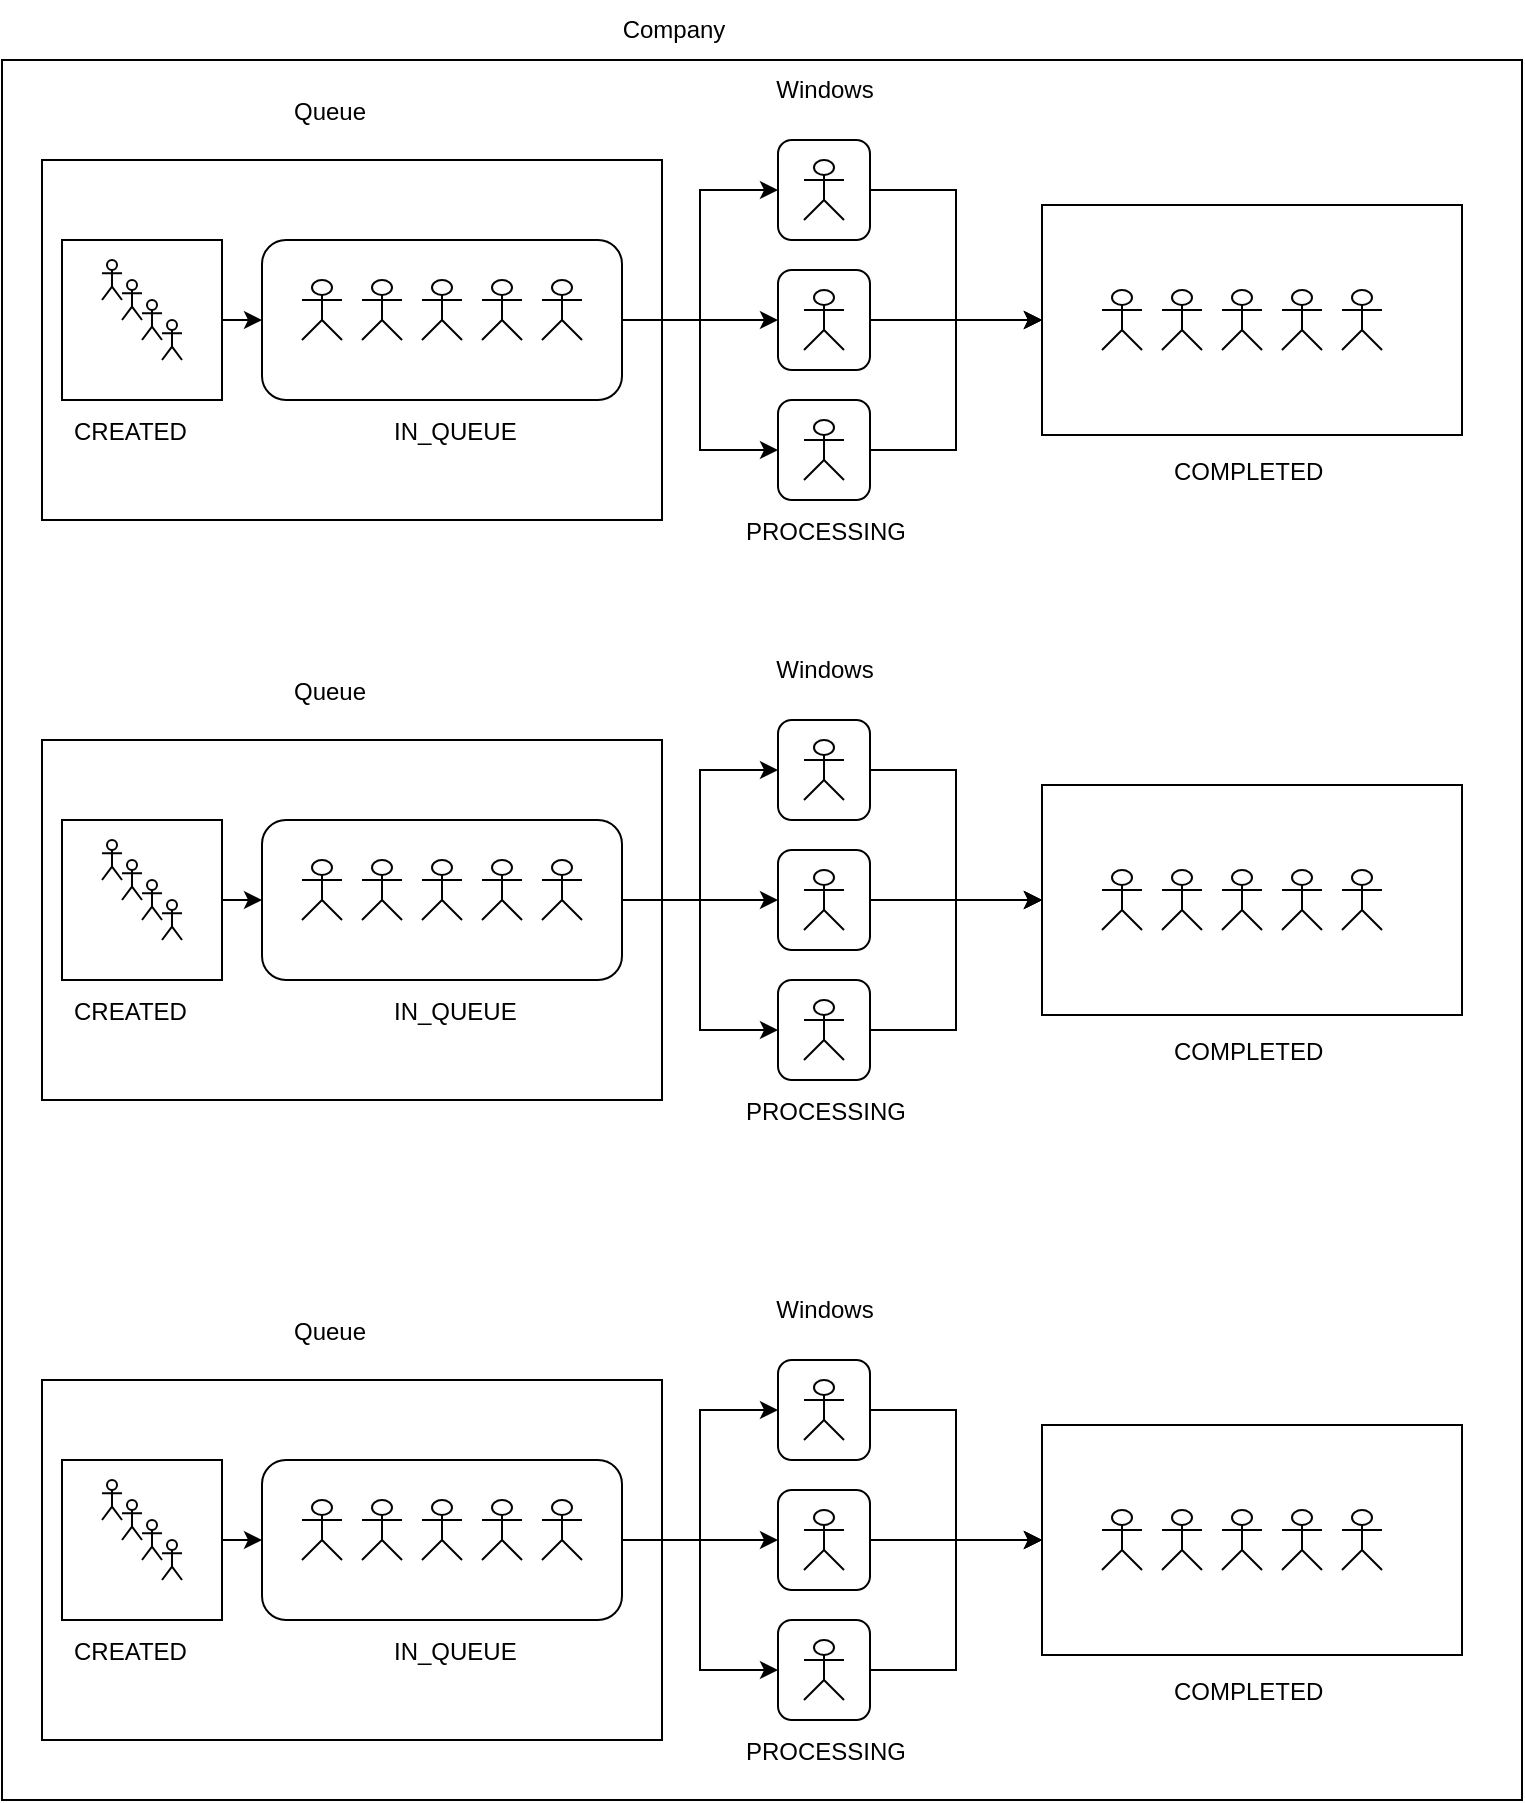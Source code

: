 <mxfile version="20.3.0" type="github">
  <diagram id="umZvzbPdtyQdPi2uITIE" name="Страница 1">
    <mxGraphModel dx="1761" dy="1155" grid="1" gridSize="10" guides="1" tooltips="1" connect="1" arrows="1" fold="1" page="1" pageScale="1" pageWidth="827" pageHeight="1169" math="0" shadow="0">
      <root>
        <mxCell id="0" />
        <mxCell id="1" parent="0" />
        <mxCell id="VulBF32NluxypMswDZE1-1" value="" style="shape=umlActor;verticalLabelPosition=bottom;verticalAlign=top;html=1;outlineConnect=0;" vertex="1" parent="1">
          <mxGeometry x="70" y="130" width="10" height="20" as="geometry" />
        </mxCell>
        <mxCell id="VulBF32NluxypMswDZE1-8" value="" style="shape=umlActor;verticalLabelPosition=bottom;verticalAlign=top;html=1;outlineConnect=0;" vertex="1" parent="1">
          <mxGeometry x="80" y="140" width="10" height="20" as="geometry" />
        </mxCell>
        <mxCell id="VulBF32NluxypMswDZE1-9" value="" style="shape=umlActor;verticalLabelPosition=bottom;verticalAlign=top;html=1;outlineConnect=0;" vertex="1" parent="1">
          <mxGeometry x="90" y="150" width="10" height="20" as="geometry" />
        </mxCell>
        <mxCell id="VulBF32NluxypMswDZE1-10" value="" style="shape=umlActor;verticalLabelPosition=bottom;verticalAlign=top;html=1;outlineConnect=0;" vertex="1" parent="1">
          <mxGeometry x="100" y="160" width="10" height="20" as="geometry" />
        </mxCell>
        <mxCell id="VulBF32NluxypMswDZE1-14" value="CREATED" style="text;strokeColor=none;fillColor=none;align=left;verticalAlign=middle;spacingLeft=4;spacingRight=4;overflow=hidden;points=[[0,0.5],[1,0.5]];portConstraint=eastwest;rotatable=0;" vertex="1" parent="1">
          <mxGeometry x="50" y="200" width="80" height="30" as="geometry" />
        </mxCell>
        <mxCell id="VulBF32NluxypMswDZE1-24" style="edgeStyle=orthogonalEdgeStyle;rounded=0;orthogonalLoop=1;jettySize=auto;html=1;exitX=1;exitY=0.5;exitDx=0;exitDy=0;entryX=0;entryY=0.5;entryDx=0;entryDy=0;" edge="1" parent="1" source="VulBF32NluxypMswDZE1-15" target="VulBF32NluxypMswDZE1-16">
          <mxGeometry relative="1" as="geometry" />
        </mxCell>
        <mxCell id="VulBF32NluxypMswDZE1-15" value="" style="whiteSpace=wrap;html=1;aspect=fixed;fillColor=none;" vertex="1" parent="1">
          <mxGeometry x="50" y="120" width="80" height="80" as="geometry" />
        </mxCell>
        <mxCell id="VulBF32NluxypMswDZE1-34" style="edgeStyle=orthogonalEdgeStyle;rounded=0;orthogonalLoop=1;jettySize=auto;html=1;exitX=1;exitY=0.5;exitDx=0;exitDy=0;entryX=0;entryY=0.5;entryDx=0;entryDy=0;" edge="1" parent="1" source="VulBF32NluxypMswDZE1-16" target="VulBF32NluxypMswDZE1-25">
          <mxGeometry relative="1" as="geometry" />
        </mxCell>
        <mxCell id="VulBF32NluxypMswDZE1-35" style="edgeStyle=orthogonalEdgeStyle;rounded=0;orthogonalLoop=1;jettySize=auto;html=1;exitX=1;exitY=0.5;exitDx=0;exitDy=0;entryX=0;entryY=0.5;entryDx=0;entryDy=0;" edge="1" parent="1" source="VulBF32NluxypMswDZE1-16" target="VulBF32NluxypMswDZE1-30">
          <mxGeometry relative="1" as="geometry" />
        </mxCell>
        <mxCell id="VulBF32NluxypMswDZE1-36" style="edgeStyle=orthogonalEdgeStyle;rounded=0;orthogonalLoop=1;jettySize=auto;html=1;exitX=1;exitY=0.5;exitDx=0;exitDy=0;entryX=0;entryY=0.5;entryDx=0;entryDy=0;" edge="1" parent="1" source="VulBF32NluxypMswDZE1-16" target="VulBF32NluxypMswDZE1-32">
          <mxGeometry relative="1" as="geometry" />
        </mxCell>
        <mxCell id="VulBF32NluxypMswDZE1-16" value="" style="rounded=1;whiteSpace=wrap;html=1;fillColor=none;" vertex="1" parent="1">
          <mxGeometry x="150" y="120" width="180" height="80" as="geometry" />
        </mxCell>
        <mxCell id="VulBF32NluxypMswDZE1-17" value="IN_QUEUE" style="text;strokeColor=none;fillColor=none;align=left;verticalAlign=middle;spacingLeft=4;spacingRight=4;overflow=hidden;points=[[0,0.5],[1,0.5]];portConstraint=eastwest;rotatable=0;" vertex="1" parent="1">
          <mxGeometry x="210" y="200" width="80" height="30" as="geometry" />
        </mxCell>
        <mxCell id="VulBF32NluxypMswDZE1-18" value="" style="shape=umlActor;verticalLabelPosition=bottom;verticalAlign=top;html=1;outlineConnect=0;fillColor=none;" vertex="1" parent="1">
          <mxGeometry x="170" y="140" width="20" height="30" as="geometry" />
        </mxCell>
        <mxCell id="VulBF32NluxypMswDZE1-20" value="" style="shape=umlActor;verticalLabelPosition=bottom;verticalAlign=top;html=1;outlineConnect=0;fillColor=none;" vertex="1" parent="1">
          <mxGeometry x="200" y="140" width="20" height="30" as="geometry" />
        </mxCell>
        <mxCell id="VulBF32NluxypMswDZE1-21" value="" style="shape=umlActor;verticalLabelPosition=bottom;verticalAlign=top;html=1;outlineConnect=0;fillColor=none;" vertex="1" parent="1">
          <mxGeometry x="230" y="140" width="20" height="30" as="geometry" />
        </mxCell>
        <mxCell id="VulBF32NluxypMswDZE1-22" value="" style="shape=umlActor;verticalLabelPosition=bottom;verticalAlign=top;html=1;outlineConnect=0;fillColor=none;" vertex="1" parent="1">
          <mxGeometry x="260" y="140" width="20" height="30" as="geometry" />
        </mxCell>
        <mxCell id="VulBF32NluxypMswDZE1-23" value="" style="shape=umlActor;verticalLabelPosition=bottom;verticalAlign=top;html=1;outlineConnect=0;fillColor=none;" vertex="1" parent="1">
          <mxGeometry x="290" y="140" width="20" height="30" as="geometry" />
        </mxCell>
        <mxCell id="VulBF32NluxypMswDZE1-46" style="edgeStyle=orthogonalEdgeStyle;rounded=0;orthogonalLoop=1;jettySize=auto;html=1;exitX=1;exitY=0.5;exitDx=0;exitDy=0;entryX=0;entryY=0.5;entryDx=0;entryDy=0;" edge="1" parent="1" source="VulBF32NluxypMswDZE1-25" target="VulBF32NluxypMswDZE1-43">
          <mxGeometry relative="1" as="geometry" />
        </mxCell>
        <mxCell id="VulBF32NluxypMswDZE1-25" value="" style="rounded=1;whiteSpace=wrap;html=1;fillColor=none;" vertex="1" parent="1">
          <mxGeometry x="408" y="70" width="46" height="50" as="geometry" />
        </mxCell>
        <mxCell id="VulBF32NluxypMswDZE1-28" value="Windows" style="text;html=1;strokeColor=none;fillColor=none;align=center;verticalAlign=middle;whiteSpace=wrap;rounded=0;" vertex="1" parent="1">
          <mxGeometry x="401.5" y="30" width="59" height="30" as="geometry" />
        </mxCell>
        <mxCell id="VulBF32NluxypMswDZE1-29" value="" style="shape=umlActor;verticalLabelPosition=bottom;verticalAlign=top;html=1;outlineConnect=0;fillColor=none;" vertex="1" parent="1">
          <mxGeometry x="421" y="80" width="20" height="30" as="geometry" />
        </mxCell>
        <mxCell id="VulBF32NluxypMswDZE1-45" style="edgeStyle=orthogonalEdgeStyle;rounded=0;orthogonalLoop=1;jettySize=auto;html=1;exitX=1;exitY=0.5;exitDx=0;exitDy=0;entryX=0;entryY=0.5;entryDx=0;entryDy=0;" edge="1" parent="1" source="VulBF32NluxypMswDZE1-30" target="VulBF32NluxypMswDZE1-43">
          <mxGeometry relative="1" as="geometry" />
        </mxCell>
        <mxCell id="VulBF32NluxypMswDZE1-30" value="" style="rounded=1;whiteSpace=wrap;html=1;fillColor=none;" vertex="1" parent="1">
          <mxGeometry x="408" y="135" width="46" height="50" as="geometry" />
        </mxCell>
        <mxCell id="VulBF32NluxypMswDZE1-31" value="" style="shape=umlActor;verticalLabelPosition=bottom;verticalAlign=top;html=1;outlineConnect=0;fillColor=none;" vertex="1" parent="1">
          <mxGeometry x="421" y="145" width="20" height="30" as="geometry" />
        </mxCell>
        <mxCell id="VulBF32NluxypMswDZE1-47" style="edgeStyle=orthogonalEdgeStyle;rounded=0;orthogonalLoop=1;jettySize=auto;html=1;exitX=1;exitY=0.5;exitDx=0;exitDy=0;entryX=0;entryY=0.5;entryDx=0;entryDy=0;" edge="1" parent="1" source="VulBF32NluxypMswDZE1-32" target="VulBF32NluxypMswDZE1-43">
          <mxGeometry relative="1" as="geometry" />
        </mxCell>
        <mxCell id="VulBF32NluxypMswDZE1-32" value="" style="rounded=1;whiteSpace=wrap;html=1;fillColor=none;" vertex="1" parent="1">
          <mxGeometry x="408" y="200" width="46" height="50" as="geometry" />
        </mxCell>
        <mxCell id="VulBF32NluxypMswDZE1-33" value="" style="shape=umlActor;verticalLabelPosition=bottom;verticalAlign=top;html=1;outlineConnect=0;fillColor=none;" vertex="1" parent="1">
          <mxGeometry x="421" y="210" width="20" height="30" as="geometry" />
        </mxCell>
        <mxCell id="VulBF32NluxypMswDZE1-38" value="" style="shape=umlActor;verticalLabelPosition=bottom;verticalAlign=top;html=1;outlineConnect=0;fillColor=none;" vertex="1" parent="1">
          <mxGeometry x="570" y="145" width="20" height="30" as="geometry" />
        </mxCell>
        <mxCell id="VulBF32NluxypMswDZE1-39" value="" style="shape=umlActor;verticalLabelPosition=bottom;verticalAlign=top;html=1;outlineConnect=0;fillColor=none;" vertex="1" parent="1">
          <mxGeometry x="600" y="145" width="20" height="30" as="geometry" />
        </mxCell>
        <mxCell id="VulBF32NluxypMswDZE1-40" value="" style="shape=umlActor;verticalLabelPosition=bottom;verticalAlign=top;html=1;outlineConnect=0;fillColor=none;" vertex="1" parent="1">
          <mxGeometry x="630" y="145" width="20" height="30" as="geometry" />
        </mxCell>
        <mxCell id="VulBF32NluxypMswDZE1-41" value="" style="shape=umlActor;verticalLabelPosition=bottom;verticalAlign=top;html=1;outlineConnect=0;fillColor=none;" vertex="1" parent="1">
          <mxGeometry x="660" y="145" width="20" height="30" as="geometry" />
        </mxCell>
        <mxCell id="VulBF32NluxypMswDZE1-42" value="" style="shape=umlActor;verticalLabelPosition=bottom;verticalAlign=top;html=1;outlineConnect=0;fillColor=none;" vertex="1" parent="1">
          <mxGeometry x="690" y="145" width="20" height="30" as="geometry" />
        </mxCell>
        <mxCell id="VulBF32NluxypMswDZE1-43" value="" style="rounded=0;whiteSpace=wrap;html=1;fillColor=none;" vertex="1" parent="1">
          <mxGeometry x="540" y="102.5" width="210" height="115" as="geometry" />
        </mxCell>
        <mxCell id="VulBF32NluxypMswDZE1-44" value="COMPLETED" style="text;strokeColor=none;fillColor=none;align=left;verticalAlign=middle;spacingLeft=4;spacingRight=4;overflow=hidden;points=[[0,0.5],[1,0.5]];portConstraint=eastwest;rotatable=0;" vertex="1" parent="1">
          <mxGeometry x="600" y="220" width="90" height="30" as="geometry" />
        </mxCell>
        <mxCell id="VulBF32NluxypMswDZE1-48" value="PROCESSING" style="text;strokeColor=none;fillColor=none;align=left;verticalAlign=middle;spacingLeft=4;spacingRight=4;overflow=hidden;points=[[0,0.5],[1,0.5]];portConstraint=eastwest;rotatable=0;" vertex="1" parent="1">
          <mxGeometry x="386" y="250" width="90" height="30" as="geometry" />
        </mxCell>
        <mxCell id="VulBF32NluxypMswDZE1-49" value="" style="rounded=0;whiteSpace=wrap;html=1;fillColor=none;" vertex="1" parent="1">
          <mxGeometry x="40" y="80" width="310" height="180" as="geometry" />
        </mxCell>
        <mxCell id="VulBF32NluxypMswDZE1-50" value="Queue" style="text;strokeColor=none;fillColor=none;align=left;verticalAlign=middle;spacingLeft=4;spacingRight=4;overflow=hidden;points=[[0,0.5],[1,0.5]];portConstraint=eastwest;rotatable=0;" vertex="1" parent="1">
          <mxGeometry x="160" y="40" width="90" height="30" as="geometry" />
        </mxCell>
        <mxCell id="VulBF32NluxypMswDZE1-88" value="" style="shape=umlActor;verticalLabelPosition=bottom;verticalAlign=top;html=1;outlineConnect=0;" vertex="1" parent="1">
          <mxGeometry x="70" y="420" width="10" height="20" as="geometry" />
        </mxCell>
        <mxCell id="VulBF32NluxypMswDZE1-89" value="" style="shape=umlActor;verticalLabelPosition=bottom;verticalAlign=top;html=1;outlineConnect=0;" vertex="1" parent="1">
          <mxGeometry x="80" y="430" width="10" height="20" as="geometry" />
        </mxCell>
        <mxCell id="VulBF32NluxypMswDZE1-90" value="" style="shape=umlActor;verticalLabelPosition=bottom;verticalAlign=top;html=1;outlineConnect=0;" vertex="1" parent="1">
          <mxGeometry x="90" y="440" width="10" height="20" as="geometry" />
        </mxCell>
        <mxCell id="VulBF32NluxypMswDZE1-91" value="" style="shape=umlActor;verticalLabelPosition=bottom;verticalAlign=top;html=1;outlineConnect=0;" vertex="1" parent="1">
          <mxGeometry x="100" y="450" width="10" height="20" as="geometry" />
        </mxCell>
        <mxCell id="VulBF32NluxypMswDZE1-92" value="CREATED" style="text;strokeColor=none;fillColor=none;align=left;verticalAlign=middle;spacingLeft=4;spacingRight=4;overflow=hidden;points=[[0,0.5],[1,0.5]];portConstraint=eastwest;rotatable=0;" vertex="1" parent="1">
          <mxGeometry x="50" y="490" width="80" height="30" as="geometry" />
        </mxCell>
        <mxCell id="VulBF32NluxypMswDZE1-93" style="edgeStyle=orthogonalEdgeStyle;rounded=0;orthogonalLoop=1;jettySize=auto;html=1;exitX=1;exitY=0.5;exitDx=0;exitDy=0;entryX=0;entryY=0.5;entryDx=0;entryDy=0;" edge="1" parent="1" source="VulBF32NluxypMswDZE1-94" target="VulBF32NluxypMswDZE1-98">
          <mxGeometry relative="1" as="geometry" />
        </mxCell>
        <mxCell id="VulBF32NluxypMswDZE1-94" value="" style="whiteSpace=wrap;html=1;aspect=fixed;fillColor=none;" vertex="1" parent="1">
          <mxGeometry x="50" y="410" width="80" height="80" as="geometry" />
        </mxCell>
        <mxCell id="VulBF32NluxypMswDZE1-95" style="edgeStyle=orthogonalEdgeStyle;rounded=0;orthogonalLoop=1;jettySize=auto;html=1;exitX=1;exitY=0.5;exitDx=0;exitDy=0;entryX=0;entryY=0.5;entryDx=0;entryDy=0;" edge="1" parent="1" source="VulBF32NluxypMswDZE1-98" target="VulBF32NluxypMswDZE1-106">
          <mxGeometry relative="1" as="geometry" />
        </mxCell>
        <mxCell id="VulBF32NluxypMswDZE1-96" style="edgeStyle=orthogonalEdgeStyle;rounded=0;orthogonalLoop=1;jettySize=auto;html=1;exitX=1;exitY=0.5;exitDx=0;exitDy=0;entryX=0;entryY=0.5;entryDx=0;entryDy=0;" edge="1" parent="1" source="VulBF32NluxypMswDZE1-98" target="VulBF32NluxypMswDZE1-110">
          <mxGeometry relative="1" as="geometry" />
        </mxCell>
        <mxCell id="VulBF32NluxypMswDZE1-97" style="edgeStyle=orthogonalEdgeStyle;rounded=0;orthogonalLoop=1;jettySize=auto;html=1;exitX=1;exitY=0.5;exitDx=0;exitDy=0;entryX=0;entryY=0.5;entryDx=0;entryDy=0;" edge="1" parent="1" source="VulBF32NluxypMswDZE1-98" target="VulBF32NluxypMswDZE1-113">
          <mxGeometry relative="1" as="geometry" />
        </mxCell>
        <mxCell id="VulBF32NluxypMswDZE1-98" value="" style="rounded=1;whiteSpace=wrap;html=1;fillColor=none;" vertex="1" parent="1">
          <mxGeometry x="150" y="410" width="180" height="80" as="geometry" />
        </mxCell>
        <mxCell id="VulBF32NluxypMswDZE1-99" value="IN_QUEUE" style="text;strokeColor=none;fillColor=none;align=left;verticalAlign=middle;spacingLeft=4;spacingRight=4;overflow=hidden;points=[[0,0.5],[1,0.5]];portConstraint=eastwest;rotatable=0;" vertex="1" parent="1">
          <mxGeometry x="210" y="490" width="80" height="30" as="geometry" />
        </mxCell>
        <mxCell id="VulBF32NluxypMswDZE1-100" value="" style="shape=umlActor;verticalLabelPosition=bottom;verticalAlign=top;html=1;outlineConnect=0;fillColor=none;" vertex="1" parent="1">
          <mxGeometry x="170" y="430" width="20" height="30" as="geometry" />
        </mxCell>
        <mxCell id="VulBF32NluxypMswDZE1-101" value="" style="shape=umlActor;verticalLabelPosition=bottom;verticalAlign=top;html=1;outlineConnect=0;fillColor=none;" vertex="1" parent="1">
          <mxGeometry x="200" y="430" width="20" height="30" as="geometry" />
        </mxCell>
        <mxCell id="VulBF32NluxypMswDZE1-102" value="" style="shape=umlActor;verticalLabelPosition=bottom;verticalAlign=top;html=1;outlineConnect=0;fillColor=none;" vertex="1" parent="1">
          <mxGeometry x="230" y="430" width="20" height="30" as="geometry" />
        </mxCell>
        <mxCell id="VulBF32NluxypMswDZE1-103" value="" style="shape=umlActor;verticalLabelPosition=bottom;verticalAlign=top;html=1;outlineConnect=0;fillColor=none;" vertex="1" parent="1">
          <mxGeometry x="260" y="430" width="20" height="30" as="geometry" />
        </mxCell>
        <mxCell id="VulBF32NluxypMswDZE1-104" value="" style="shape=umlActor;verticalLabelPosition=bottom;verticalAlign=top;html=1;outlineConnect=0;fillColor=none;" vertex="1" parent="1">
          <mxGeometry x="290" y="430" width="20" height="30" as="geometry" />
        </mxCell>
        <mxCell id="VulBF32NluxypMswDZE1-105" style="edgeStyle=orthogonalEdgeStyle;rounded=0;orthogonalLoop=1;jettySize=auto;html=1;exitX=1;exitY=0.5;exitDx=0;exitDy=0;entryX=0;entryY=0.5;entryDx=0;entryDy=0;" edge="1" parent="1" source="VulBF32NluxypMswDZE1-106" target="VulBF32NluxypMswDZE1-120">
          <mxGeometry relative="1" as="geometry" />
        </mxCell>
        <mxCell id="VulBF32NluxypMswDZE1-106" value="" style="rounded=1;whiteSpace=wrap;html=1;fillColor=none;" vertex="1" parent="1">
          <mxGeometry x="408" y="360" width="46" height="50" as="geometry" />
        </mxCell>
        <mxCell id="VulBF32NluxypMswDZE1-107" value="Windows" style="text;html=1;strokeColor=none;fillColor=none;align=center;verticalAlign=middle;whiteSpace=wrap;rounded=0;" vertex="1" parent="1">
          <mxGeometry x="401.5" y="320" width="59" height="30" as="geometry" />
        </mxCell>
        <mxCell id="VulBF32NluxypMswDZE1-108" value="" style="shape=umlActor;verticalLabelPosition=bottom;verticalAlign=top;html=1;outlineConnect=0;fillColor=none;" vertex="1" parent="1">
          <mxGeometry x="421" y="370" width="20" height="30" as="geometry" />
        </mxCell>
        <mxCell id="VulBF32NluxypMswDZE1-109" style="edgeStyle=orthogonalEdgeStyle;rounded=0;orthogonalLoop=1;jettySize=auto;html=1;exitX=1;exitY=0.5;exitDx=0;exitDy=0;entryX=0;entryY=0.5;entryDx=0;entryDy=0;" edge="1" parent="1" source="VulBF32NluxypMswDZE1-110" target="VulBF32NluxypMswDZE1-120">
          <mxGeometry relative="1" as="geometry" />
        </mxCell>
        <mxCell id="VulBF32NluxypMswDZE1-110" value="" style="rounded=1;whiteSpace=wrap;html=1;fillColor=none;" vertex="1" parent="1">
          <mxGeometry x="408" y="425" width="46" height="50" as="geometry" />
        </mxCell>
        <mxCell id="VulBF32NluxypMswDZE1-111" value="" style="shape=umlActor;verticalLabelPosition=bottom;verticalAlign=top;html=1;outlineConnect=0;fillColor=none;" vertex="1" parent="1">
          <mxGeometry x="421" y="435" width="20" height="30" as="geometry" />
        </mxCell>
        <mxCell id="VulBF32NluxypMswDZE1-112" style="edgeStyle=orthogonalEdgeStyle;rounded=0;orthogonalLoop=1;jettySize=auto;html=1;exitX=1;exitY=0.5;exitDx=0;exitDy=0;entryX=0;entryY=0.5;entryDx=0;entryDy=0;" edge="1" parent="1" source="VulBF32NluxypMswDZE1-113" target="VulBF32NluxypMswDZE1-120">
          <mxGeometry relative="1" as="geometry" />
        </mxCell>
        <mxCell id="VulBF32NluxypMswDZE1-113" value="" style="rounded=1;whiteSpace=wrap;html=1;fillColor=none;" vertex="1" parent="1">
          <mxGeometry x="408" y="490" width="46" height="50" as="geometry" />
        </mxCell>
        <mxCell id="VulBF32NluxypMswDZE1-114" value="" style="shape=umlActor;verticalLabelPosition=bottom;verticalAlign=top;html=1;outlineConnect=0;fillColor=none;" vertex="1" parent="1">
          <mxGeometry x="421" y="500" width="20" height="30" as="geometry" />
        </mxCell>
        <mxCell id="VulBF32NluxypMswDZE1-115" value="" style="shape=umlActor;verticalLabelPosition=bottom;verticalAlign=top;html=1;outlineConnect=0;fillColor=none;" vertex="1" parent="1">
          <mxGeometry x="570" y="435" width="20" height="30" as="geometry" />
        </mxCell>
        <mxCell id="VulBF32NluxypMswDZE1-116" value="" style="shape=umlActor;verticalLabelPosition=bottom;verticalAlign=top;html=1;outlineConnect=0;fillColor=none;" vertex="1" parent="1">
          <mxGeometry x="600" y="435" width="20" height="30" as="geometry" />
        </mxCell>
        <mxCell id="VulBF32NluxypMswDZE1-117" value="" style="shape=umlActor;verticalLabelPosition=bottom;verticalAlign=top;html=1;outlineConnect=0;fillColor=none;" vertex="1" parent="1">
          <mxGeometry x="630" y="435" width="20" height="30" as="geometry" />
        </mxCell>
        <mxCell id="VulBF32NluxypMswDZE1-118" value="" style="shape=umlActor;verticalLabelPosition=bottom;verticalAlign=top;html=1;outlineConnect=0;fillColor=none;" vertex="1" parent="1">
          <mxGeometry x="660" y="435" width="20" height="30" as="geometry" />
        </mxCell>
        <mxCell id="VulBF32NluxypMswDZE1-119" value="" style="shape=umlActor;verticalLabelPosition=bottom;verticalAlign=top;html=1;outlineConnect=0;fillColor=none;" vertex="1" parent="1">
          <mxGeometry x="690" y="435" width="20" height="30" as="geometry" />
        </mxCell>
        <mxCell id="VulBF32NluxypMswDZE1-120" value="" style="rounded=0;whiteSpace=wrap;html=1;fillColor=none;" vertex="1" parent="1">
          <mxGeometry x="540" y="392.5" width="210" height="115" as="geometry" />
        </mxCell>
        <mxCell id="VulBF32NluxypMswDZE1-121" value="COMPLETED" style="text;strokeColor=none;fillColor=none;align=left;verticalAlign=middle;spacingLeft=4;spacingRight=4;overflow=hidden;points=[[0,0.5],[1,0.5]];portConstraint=eastwest;rotatable=0;" vertex="1" parent="1">
          <mxGeometry x="600" y="510" width="90" height="30" as="geometry" />
        </mxCell>
        <mxCell id="VulBF32NluxypMswDZE1-122" value="PROCESSING" style="text;strokeColor=none;fillColor=none;align=left;verticalAlign=middle;spacingLeft=4;spacingRight=4;overflow=hidden;points=[[0,0.5],[1,0.5]];portConstraint=eastwest;rotatable=0;" vertex="1" parent="1">
          <mxGeometry x="386" y="540" width="90" height="30" as="geometry" />
        </mxCell>
        <mxCell id="VulBF32NluxypMswDZE1-123" value="" style="rounded=0;whiteSpace=wrap;html=1;fillColor=none;" vertex="1" parent="1">
          <mxGeometry x="40" y="370" width="310" height="180" as="geometry" />
        </mxCell>
        <mxCell id="VulBF32NluxypMswDZE1-124" value="Queue" style="text;strokeColor=none;fillColor=none;align=left;verticalAlign=middle;spacingLeft=4;spacingRight=4;overflow=hidden;points=[[0,0.5],[1,0.5]];portConstraint=eastwest;rotatable=0;" vertex="1" parent="1">
          <mxGeometry x="160" y="330" width="90" height="30" as="geometry" />
        </mxCell>
        <mxCell id="VulBF32NluxypMswDZE1-125" value="" style="shape=umlActor;verticalLabelPosition=bottom;verticalAlign=top;html=1;outlineConnect=0;" vertex="1" parent="1">
          <mxGeometry x="70" y="740" width="10" height="20" as="geometry" />
        </mxCell>
        <mxCell id="VulBF32NluxypMswDZE1-126" value="" style="shape=umlActor;verticalLabelPosition=bottom;verticalAlign=top;html=1;outlineConnect=0;" vertex="1" parent="1">
          <mxGeometry x="80" y="750" width="10" height="20" as="geometry" />
        </mxCell>
        <mxCell id="VulBF32NluxypMswDZE1-127" value="" style="shape=umlActor;verticalLabelPosition=bottom;verticalAlign=top;html=1;outlineConnect=0;" vertex="1" parent="1">
          <mxGeometry x="90" y="760" width="10" height="20" as="geometry" />
        </mxCell>
        <mxCell id="VulBF32NluxypMswDZE1-128" value="" style="shape=umlActor;verticalLabelPosition=bottom;verticalAlign=top;html=1;outlineConnect=0;" vertex="1" parent="1">
          <mxGeometry x="100" y="770" width="10" height="20" as="geometry" />
        </mxCell>
        <mxCell id="VulBF32NluxypMswDZE1-129" value="CREATED" style="text;strokeColor=none;fillColor=none;align=left;verticalAlign=middle;spacingLeft=4;spacingRight=4;overflow=hidden;points=[[0,0.5],[1,0.5]];portConstraint=eastwest;rotatable=0;" vertex="1" parent="1">
          <mxGeometry x="50" y="810" width="80" height="30" as="geometry" />
        </mxCell>
        <mxCell id="VulBF32NluxypMswDZE1-130" style="edgeStyle=orthogonalEdgeStyle;rounded=0;orthogonalLoop=1;jettySize=auto;html=1;exitX=1;exitY=0.5;exitDx=0;exitDy=0;entryX=0;entryY=0.5;entryDx=0;entryDy=0;" edge="1" parent="1" source="VulBF32NluxypMswDZE1-131" target="VulBF32NluxypMswDZE1-135">
          <mxGeometry relative="1" as="geometry" />
        </mxCell>
        <mxCell id="VulBF32NluxypMswDZE1-131" value="" style="whiteSpace=wrap;html=1;aspect=fixed;fillColor=none;" vertex="1" parent="1">
          <mxGeometry x="50" y="730" width="80" height="80" as="geometry" />
        </mxCell>
        <mxCell id="VulBF32NluxypMswDZE1-132" style="edgeStyle=orthogonalEdgeStyle;rounded=0;orthogonalLoop=1;jettySize=auto;html=1;exitX=1;exitY=0.5;exitDx=0;exitDy=0;entryX=0;entryY=0.5;entryDx=0;entryDy=0;" edge="1" parent="1" source="VulBF32NluxypMswDZE1-135" target="VulBF32NluxypMswDZE1-143">
          <mxGeometry relative="1" as="geometry" />
        </mxCell>
        <mxCell id="VulBF32NluxypMswDZE1-133" style="edgeStyle=orthogonalEdgeStyle;rounded=0;orthogonalLoop=1;jettySize=auto;html=1;exitX=1;exitY=0.5;exitDx=0;exitDy=0;entryX=0;entryY=0.5;entryDx=0;entryDy=0;" edge="1" parent="1" source="VulBF32NluxypMswDZE1-135" target="VulBF32NluxypMswDZE1-147">
          <mxGeometry relative="1" as="geometry" />
        </mxCell>
        <mxCell id="VulBF32NluxypMswDZE1-134" style="edgeStyle=orthogonalEdgeStyle;rounded=0;orthogonalLoop=1;jettySize=auto;html=1;exitX=1;exitY=0.5;exitDx=0;exitDy=0;entryX=0;entryY=0.5;entryDx=0;entryDy=0;" edge="1" parent="1" source="VulBF32NluxypMswDZE1-135" target="VulBF32NluxypMswDZE1-150">
          <mxGeometry relative="1" as="geometry" />
        </mxCell>
        <mxCell id="VulBF32NluxypMswDZE1-135" value="" style="rounded=1;whiteSpace=wrap;html=1;fillColor=none;" vertex="1" parent="1">
          <mxGeometry x="150" y="730" width="180" height="80" as="geometry" />
        </mxCell>
        <mxCell id="VulBF32NluxypMswDZE1-136" value="IN_QUEUE" style="text;strokeColor=none;fillColor=none;align=left;verticalAlign=middle;spacingLeft=4;spacingRight=4;overflow=hidden;points=[[0,0.5],[1,0.5]];portConstraint=eastwest;rotatable=0;" vertex="1" parent="1">
          <mxGeometry x="210" y="810" width="80" height="30" as="geometry" />
        </mxCell>
        <mxCell id="VulBF32NluxypMswDZE1-137" value="" style="shape=umlActor;verticalLabelPosition=bottom;verticalAlign=top;html=1;outlineConnect=0;fillColor=none;" vertex="1" parent="1">
          <mxGeometry x="170" y="750" width="20" height="30" as="geometry" />
        </mxCell>
        <mxCell id="VulBF32NluxypMswDZE1-138" value="" style="shape=umlActor;verticalLabelPosition=bottom;verticalAlign=top;html=1;outlineConnect=0;fillColor=none;" vertex="1" parent="1">
          <mxGeometry x="200" y="750" width="20" height="30" as="geometry" />
        </mxCell>
        <mxCell id="VulBF32NluxypMswDZE1-139" value="" style="shape=umlActor;verticalLabelPosition=bottom;verticalAlign=top;html=1;outlineConnect=0;fillColor=none;" vertex="1" parent="1">
          <mxGeometry x="230" y="750" width="20" height="30" as="geometry" />
        </mxCell>
        <mxCell id="VulBF32NluxypMswDZE1-140" value="" style="shape=umlActor;verticalLabelPosition=bottom;verticalAlign=top;html=1;outlineConnect=0;fillColor=none;" vertex="1" parent="1">
          <mxGeometry x="260" y="750" width="20" height="30" as="geometry" />
        </mxCell>
        <mxCell id="VulBF32NluxypMswDZE1-141" value="" style="shape=umlActor;verticalLabelPosition=bottom;verticalAlign=top;html=1;outlineConnect=0;fillColor=none;" vertex="1" parent="1">
          <mxGeometry x="290" y="750" width="20" height="30" as="geometry" />
        </mxCell>
        <mxCell id="VulBF32NluxypMswDZE1-142" style="edgeStyle=orthogonalEdgeStyle;rounded=0;orthogonalLoop=1;jettySize=auto;html=1;exitX=1;exitY=0.5;exitDx=0;exitDy=0;entryX=0;entryY=0.5;entryDx=0;entryDy=0;" edge="1" parent="1" source="VulBF32NluxypMswDZE1-143" target="VulBF32NluxypMswDZE1-157">
          <mxGeometry relative="1" as="geometry" />
        </mxCell>
        <mxCell id="VulBF32NluxypMswDZE1-143" value="" style="rounded=1;whiteSpace=wrap;html=1;fillColor=none;" vertex="1" parent="1">
          <mxGeometry x="408" y="680" width="46" height="50" as="geometry" />
        </mxCell>
        <mxCell id="VulBF32NluxypMswDZE1-144" value="Windows" style="text;html=1;strokeColor=none;fillColor=none;align=center;verticalAlign=middle;whiteSpace=wrap;rounded=0;" vertex="1" parent="1">
          <mxGeometry x="401.5" y="640" width="59" height="30" as="geometry" />
        </mxCell>
        <mxCell id="VulBF32NluxypMswDZE1-145" value="" style="shape=umlActor;verticalLabelPosition=bottom;verticalAlign=top;html=1;outlineConnect=0;fillColor=none;" vertex="1" parent="1">
          <mxGeometry x="421" y="690" width="20" height="30" as="geometry" />
        </mxCell>
        <mxCell id="VulBF32NluxypMswDZE1-146" style="edgeStyle=orthogonalEdgeStyle;rounded=0;orthogonalLoop=1;jettySize=auto;html=1;exitX=1;exitY=0.5;exitDx=0;exitDy=0;entryX=0;entryY=0.5;entryDx=0;entryDy=0;" edge="1" parent="1" source="VulBF32NluxypMswDZE1-147" target="VulBF32NluxypMswDZE1-157">
          <mxGeometry relative="1" as="geometry" />
        </mxCell>
        <mxCell id="VulBF32NluxypMswDZE1-147" value="" style="rounded=1;whiteSpace=wrap;html=1;fillColor=none;" vertex="1" parent="1">
          <mxGeometry x="408" y="745" width="46" height="50" as="geometry" />
        </mxCell>
        <mxCell id="VulBF32NluxypMswDZE1-148" value="" style="shape=umlActor;verticalLabelPosition=bottom;verticalAlign=top;html=1;outlineConnect=0;fillColor=none;" vertex="1" parent="1">
          <mxGeometry x="421" y="755" width="20" height="30" as="geometry" />
        </mxCell>
        <mxCell id="VulBF32NluxypMswDZE1-149" style="edgeStyle=orthogonalEdgeStyle;rounded=0;orthogonalLoop=1;jettySize=auto;html=1;exitX=1;exitY=0.5;exitDx=0;exitDy=0;entryX=0;entryY=0.5;entryDx=0;entryDy=0;" edge="1" parent="1" source="VulBF32NluxypMswDZE1-150" target="VulBF32NluxypMswDZE1-157">
          <mxGeometry relative="1" as="geometry" />
        </mxCell>
        <mxCell id="VulBF32NluxypMswDZE1-150" value="" style="rounded=1;whiteSpace=wrap;html=1;fillColor=none;" vertex="1" parent="1">
          <mxGeometry x="408" y="810" width="46" height="50" as="geometry" />
        </mxCell>
        <mxCell id="VulBF32NluxypMswDZE1-151" value="" style="shape=umlActor;verticalLabelPosition=bottom;verticalAlign=top;html=1;outlineConnect=0;fillColor=none;" vertex="1" parent="1">
          <mxGeometry x="421" y="820" width="20" height="30" as="geometry" />
        </mxCell>
        <mxCell id="VulBF32NluxypMswDZE1-152" value="" style="shape=umlActor;verticalLabelPosition=bottom;verticalAlign=top;html=1;outlineConnect=0;fillColor=none;" vertex="1" parent="1">
          <mxGeometry x="570" y="755" width="20" height="30" as="geometry" />
        </mxCell>
        <mxCell id="VulBF32NluxypMswDZE1-153" value="" style="shape=umlActor;verticalLabelPosition=bottom;verticalAlign=top;html=1;outlineConnect=0;fillColor=none;" vertex="1" parent="1">
          <mxGeometry x="600" y="755" width="20" height="30" as="geometry" />
        </mxCell>
        <mxCell id="VulBF32NluxypMswDZE1-154" value="" style="shape=umlActor;verticalLabelPosition=bottom;verticalAlign=top;html=1;outlineConnect=0;fillColor=none;" vertex="1" parent="1">
          <mxGeometry x="630" y="755" width="20" height="30" as="geometry" />
        </mxCell>
        <mxCell id="VulBF32NluxypMswDZE1-155" value="" style="shape=umlActor;verticalLabelPosition=bottom;verticalAlign=top;html=1;outlineConnect=0;fillColor=none;" vertex="1" parent="1">
          <mxGeometry x="660" y="755" width="20" height="30" as="geometry" />
        </mxCell>
        <mxCell id="VulBF32NluxypMswDZE1-156" value="" style="shape=umlActor;verticalLabelPosition=bottom;verticalAlign=top;html=1;outlineConnect=0;fillColor=none;" vertex="1" parent="1">
          <mxGeometry x="690" y="755" width="20" height="30" as="geometry" />
        </mxCell>
        <mxCell id="VulBF32NluxypMswDZE1-157" value="" style="rounded=0;whiteSpace=wrap;html=1;fillColor=none;" vertex="1" parent="1">
          <mxGeometry x="540" y="712.5" width="210" height="115" as="geometry" />
        </mxCell>
        <mxCell id="VulBF32NluxypMswDZE1-158" value="COMPLETED" style="text;strokeColor=none;fillColor=none;align=left;verticalAlign=middle;spacingLeft=4;spacingRight=4;overflow=hidden;points=[[0,0.5],[1,0.5]];portConstraint=eastwest;rotatable=0;" vertex="1" parent="1">
          <mxGeometry x="600" y="830" width="90" height="30" as="geometry" />
        </mxCell>
        <mxCell id="VulBF32NluxypMswDZE1-159" value="PROCESSING" style="text;strokeColor=none;fillColor=none;align=left;verticalAlign=middle;spacingLeft=4;spacingRight=4;overflow=hidden;points=[[0,0.5],[1,0.5]];portConstraint=eastwest;rotatable=0;" vertex="1" parent="1">
          <mxGeometry x="386" y="860" width="90" height="30" as="geometry" />
        </mxCell>
        <mxCell id="VulBF32NluxypMswDZE1-160" value="" style="rounded=0;whiteSpace=wrap;html=1;fillColor=none;" vertex="1" parent="1">
          <mxGeometry x="40" y="690" width="310" height="180" as="geometry" />
        </mxCell>
        <mxCell id="VulBF32NluxypMswDZE1-161" value="Queue" style="text;strokeColor=none;fillColor=none;align=left;verticalAlign=middle;spacingLeft=4;spacingRight=4;overflow=hidden;points=[[0,0.5],[1,0.5]];portConstraint=eastwest;rotatable=0;" vertex="1" parent="1">
          <mxGeometry x="160" y="650" width="90" height="30" as="geometry" />
        </mxCell>
        <mxCell id="VulBF32NluxypMswDZE1-162" value="" style="rounded=0;whiteSpace=wrap;html=1;fillColor=none;" vertex="1" parent="1">
          <mxGeometry x="20" y="30" width="760" height="870" as="geometry" />
        </mxCell>
        <mxCell id="VulBF32NluxypMswDZE1-163" value="Company" style="text;html=1;strokeColor=none;fillColor=none;align=center;verticalAlign=middle;whiteSpace=wrap;rounded=0;" vertex="1" parent="1">
          <mxGeometry x="326" width="60" height="30" as="geometry" />
        </mxCell>
      </root>
    </mxGraphModel>
  </diagram>
</mxfile>
